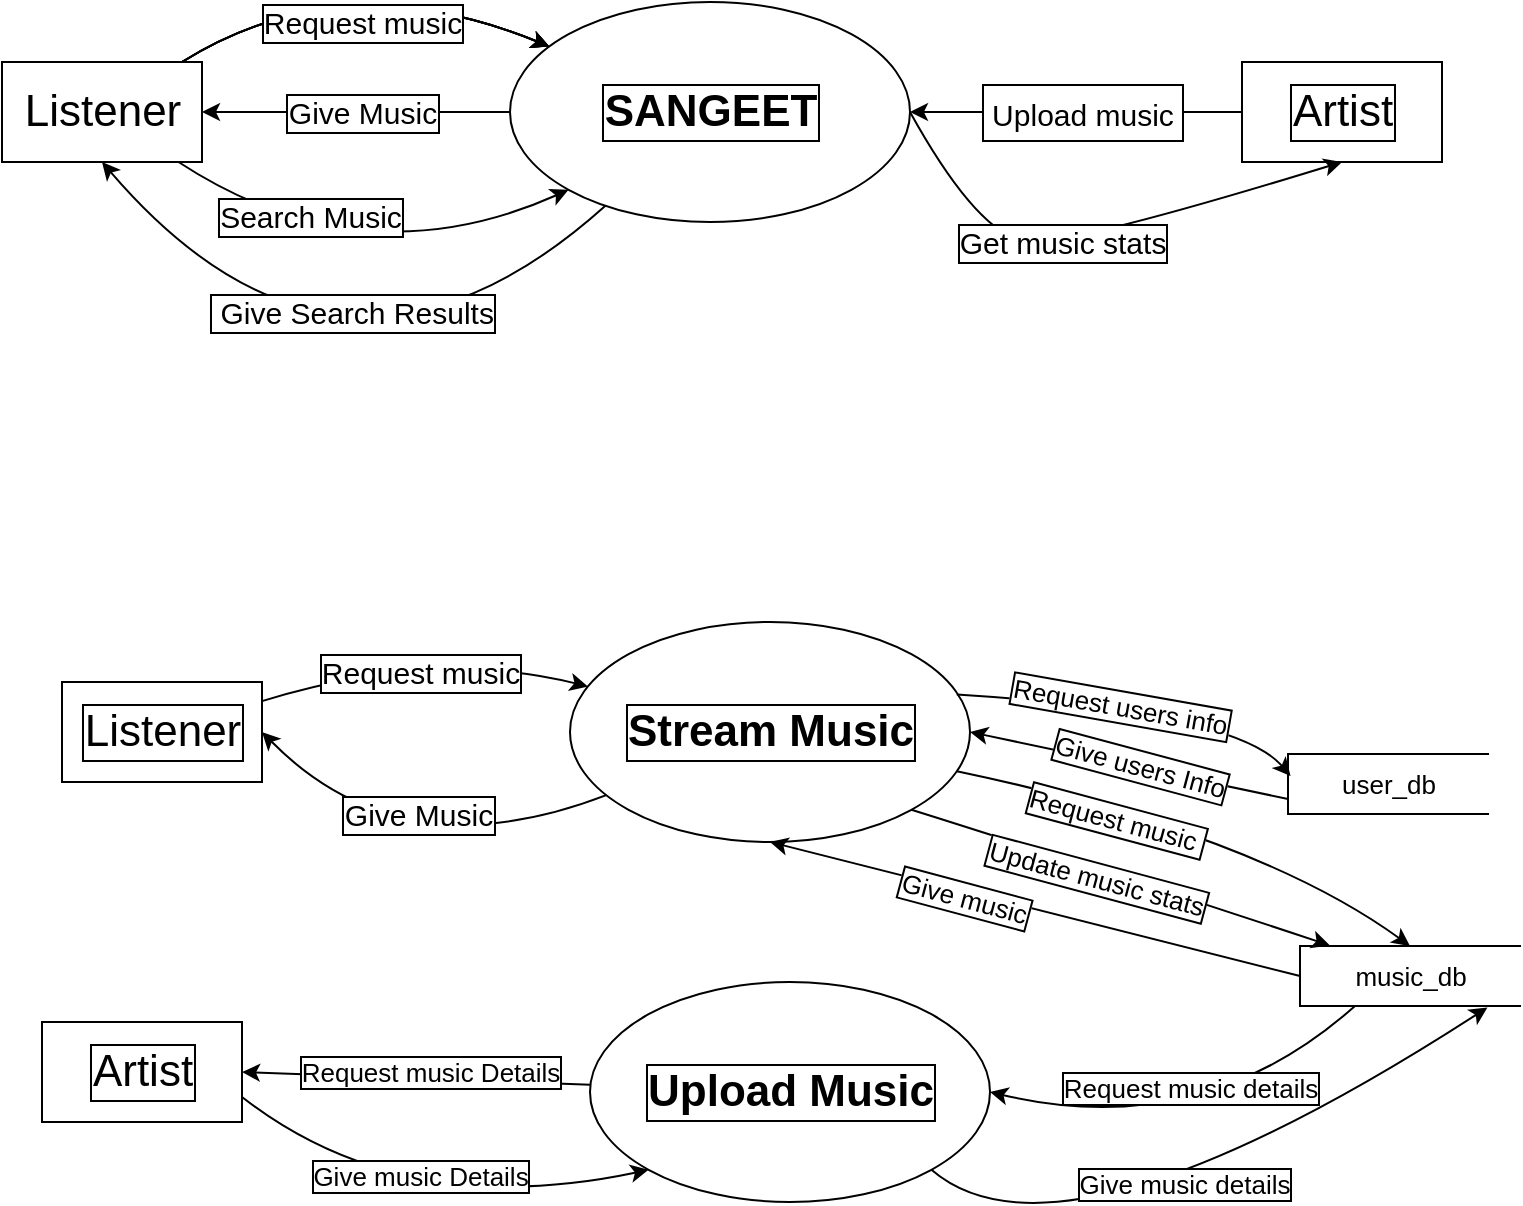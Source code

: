 <mxfile>
    <diagram id="7FHI-iyhmZ4FshymluYQ" name="Page-1">
        <mxGraphModel dx="560" dy="519" grid="0" gridSize="10" guides="1" tooltips="1" connect="1" arrows="1" fold="1" page="1" pageScale="1" pageWidth="827" pageHeight="1169" background="#ffffff" math="0" shadow="0">
            <root>
                <mxCell id="0"/>
                <mxCell id="1" parent="0"/>
                <mxCell id="8" style="edgeStyle=none;html=1;exitX=1;exitY=0.5;exitDx=0;exitDy=0;entryX=0.5;entryY=1;entryDx=0;entryDy=0;fontSize=15;curved=1;labelBackgroundColor=#FFFFFF;fontColor=#000000;labelBorderColor=default;strokeColor=#000000;fillColor=none;" parent="1" source="3" target="5" edge="1">
                    <mxGeometry relative="1" as="geometry">
                        <Array as="points">
                            <mxPoint x="530" y="250"/>
                            <mxPoint x="580" y="250"/>
                        </Array>
                    </mxGeometry>
                </mxCell>
                <mxCell id="9" value="Get music stats" style="edgeLabel;html=1;align=center;verticalAlign=middle;resizable=0;points=[];fontSize=15;labelBackgroundColor=#FFFFFF;fontColor=#000000;labelBorderColor=default;strokeColor=#000000;fillColor=none;" parent="8" vertex="1" connectable="0">
                    <mxGeometry x="-0.119" relative="1" as="geometry">
                        <mxPoint as="offset"/>
                    </mxGeometry>
                </mxCell>
                <mxCell id="13" style="edgeStyle=none;curved=1;html=1;entryX=1;entryY=0.5;entryDx=0;entryDy=0;fontSize=15;labelBackgroundColor=#FFFFFF;fontColor=#000000;labelBorderColor=default;strokeColor=#000000;" parent="1" source="3" target="4" edge="1">
                    <mxGeometry relative="1" as="geometry"/>
                </mxCell>
                <mxCell id="14" value="Give Music" style="edgeLabel;html=1;align=center;verticalAlign=middle;resizable=0;points=[];fontSize=15;labelBackgroundColor=#FFFFFF;fontColor=#000000;labelBorderColor=default;strokeColor=#000000;" parent="13" vertex="1" connectable="0">
                    <mxGeometry x="0.449" relative="1" as="geometry">
                        <mxPoint x="37" as="offset"/>
                    </mxGeometry>
                </mxCell>
                <mxCell id="19" style="edgeStyle=none;curved=1;html=1;entryX=0.5;entryY=1;entryDx=0;entryDy=0;fontSize=15;labelBackgroundColor=#FFFFFF;fontColor=#000000;labelBorderColor=default;strokeColor=#000000;" parent="1" source="3" target="4" edge="1">
                    <mxGeometry relative="1" as="geometry">
                        <Array as="points">
                            <mxPoint x="210" y="350"/>
                        </Array>
                    </mxGeometry>
                </mxCell>
                <mxCell id="21" value="&amp;nbsp;Give Search Results" style="edgeLabel;html=1;align=center;verticalAlign=middle;resizable=0;points=[];fontSize=15;labelBackgroundColor=#FFFFFF;fontColor=#000000;labelBorderColor=default;strokeColor=#000000;" parent="19" vertex="1" connectable="0">
                    <mxGeometry x="-0.281" y="-45" relative="1" as="geometry">
                        <mxPoint as="offset"/>
                    </mxGeometry>
                </mxCell>
                <mxCell id="3" value="&lt;font style=&quot;font-size: 22px;&quot;&gt;&lt;b&gt;SANGEET&lt;/b&gt;&lt;/font&gt;" style="shape=ellipse;html=1;dashed=0;whitespace=wrap;perimeter=ellipsePerimeter;labelBackgroundColor=#FFFFFF;fontColor=#000000;labelBorderColor=default;fillColor=none;strokeColor=#000000;" parent="1" vertex="1">
                    <mxGeometry x="294" y="130" width="200" height="110" as="geometry"/>
                </mxCell>
                <mxCell id="10" style="edgeStyle=none;html=1;fontSize=15;curved=1;labelBackgroundColor=#FFFFFF;fontColor=#000000;labelBorderColor=default;strokeColor=#000000;" parent="1" source="4" target="3" edge="1">
                    <mxGeometry relative="1" as="geometry">
                        <Array as="points">
                            <mxPoint x="210" y="110"/>
                        </Array>
                    </mxGeometry>
                </mxCell>
                <mxCell id="11" value="Request music" style="edgeLabel;html=1;align=center;verticalAlign=middle;resizable=0;points=[];fontSize=15;labelBackgroundColor=#FFFFFF;fontColor=#000000;labelBorderColor=default;strokeColor=#000000;" parent="10" vertex="1" connectable="0">
                    <mxGeometry x="-0.244" y="-33" relative="1" as="geometry">
                        <mxPoint x="6" y="-7" as="offset"/>
                    </mxGeometry>
                </mxCell>
                <mxCell id="17" style="edgeStyle=none;curved=1;html=1;entryX=0;entryY=1;entryDx=0;entryDy=0;fontSize=15;labelBackgroundColor=#FFFFFF;fontColor=#000000;labelBorderColor=default;strokeColor=#000000;" parent="1" source="4" target="3" edge="1">
                    <mxGeometry relative="1" as="geometry">
                        <Array as="points">
                            <mxPoint x="220" y="270"/>
                        </Array>
                    </mxGeometry>
                </mxCell>
                <mxCell id="18" value="Search Music" style="edgeLabel;html=1;align=center;verticalAlign=middle;resizable=0;points=[];fontSize=15;labelBackgroundColor=#FFFFFF;fontColor=#000000;labelBorderColor=default;strokeColor=#000000;" parent="17" vertex="1" connectable="0">
                    <mxGeometry x="-0.378" y="13" relative="1" as="geometry">
                        <mxPoint as="offset"/>
                    </mxGeometry>
                </mxCell>
                <mxCell id="4" value="Listener" style="html=1;dashed=0;whitespace=wrap;fontSize=22;labelBackgroundColor=#FFFFFF;fontColor=#000000;fillColor=none;strokeColor=#000000;" parent="1" vertex="1">
                    <mxGeometry x="40" y="160" width="100" height="50" as="geometry"/>
                </mxCell>
                <mxCell id="6" style="edgeStyle=none;html=1;entryX=1;entryY=0.5;entryDx=0;entryDy=0;fontSize=22;labelBackgroundColor=#FFFFFF;fontColor=#000000;labelBorderColor=default;strokeColor=#000000;fillColor=none;" parent="1" source="5" target="3" edge="1">
                    <mxGeometry relative="1" as="geometry"/>
                </mxCell>
                <mxCell id="7" value="&lt;font style=&quot;font-size: 15px;&quot;&gt;&amp;nbsp;Upload music&amp;nbsp;&lt;/font&gt;" style="edgeLabel;html=1;align=center;verticalAlign=middle;resizable=0;points=[];fontSize=22;labelBackgroundColor=#FFFFFF;fontColor=#000000;labelBorderColor=default;strokeColor=#000000;fillColor=none;" parent="6" vertex="1" connectable="0">
                    <mxGeometry x="0.325" y="3" relative="1" as="geometry">
                        <mxPoint x="30" y="-3" as="offset"/>
                    </mxGeometry>
                </mxCell>
                <mxCell id="5" value="Artist" style="html=1;dashed=0;whitespace=wrap;fontSize=22;labelBackgroundColor=#FFFFFF;fontColor=#000000;labelBorderColor=default;strokeColor=#000000;fillColor=none;" parent="1" vertex="1">
                    <mxGeometry x="660" y="160" width="100" height="50" as="geometry"/>
                </mxCell>
                <mxCell id="24" style="edgeStyle=none;curved=1;html=1;entryX=1;entryY=0.5;entryDx=0;entryDy=0;fontSize=15;labelBackgroundColor=#FFFFFF;fontColor=#000000;labelBorderColor=default;strokeColor=#000000;" edge="1" source="28" target="33" parent="1">
                    <mxGeometry relative="1" as="geometry">
                        <Array as="points">
                            <mxPoint x="240" y="566"/>
                        </Array>
                    </mxGeometry>
                </mxCell>
                <mxCell id="25" value="Give Music" style="edgeLabel;html=1;align=center;verticalAlign=middle;resizable=0;points=[];fontSize=15;labelBackgroundColor=#FFFFFF;fontColor=#000000;labelBorderColor=default;strokeColor=#000000;" vertex="1" connectable="0" parent="24">
                    <mxGeometry x="0.449" relative="1" as="geometry">
                        <mxPoint x="37" as="offset"/>
                    </mxGeometry>
                </mxCell>
                <mxCell id="44" style="edgeStyle=none;curved=1;html=1;entryX=0.5;entryY=0;entryDx=0;entryDy=0;fontSize=13;labelBackgroundColor=#FFFFFF;fontColor=#000000;labelBorderColor=default;strokeColor=#000000;fillColor=none;" edge="1" parent="1" source="28" target="43">
                    <mxGeometry relative="1" as="geometry">
                        <Array as="points">
                            <mxPoint x="667" y="546"/>
                        </Array>
                    </mxGeometry>
                </mxCell>
                <mxCell id="45" value="Request music&amp;nbsp;" style="edgeLabel;html=1;align=center;verticalAlign=middle;resizable=0;points=[];fontSize=13;labelBackgroundColor=#FFFFFF;fontColor=#000000;labelBorderColor=default;strokeColor=#000000;fillColor=none;rotation=15;" vertex="1" connectable="0" parent="44">
                    <mxGeometry x="-0.192" y="-15" relative="1" as="geometry">
                        <mxPoint x="-15" y="-11" as="offset"/>
                    </mxGeometry>
                </mxCell>
                <mxCell id="52" style="edgeStyle=none;curved=1;html=1;exitX=0.967;exitY=0.329;exitDx=0;exitDy=0;entryX=0.013;entryY=0.369;entryDx=0;entryDy=0;fontSize=13;labelBackgroundColor=#FFFFFF;fontColor=#000000;labelBorderColor=default;strokeColor=#000000;fillColor=none;exitPerimeter=0;entryPerimeter=0;" edge="1" parent="1" source="28" target="41">
                    <mxGeometry relative="1" as="geometry">
                        <Array as="points">
                            <mxPoint x="657" y="485"/>
                        </Array>
                    </mxGeometry>
                </mxCell>
                <mxCell id="53" value="Request users info" style="edgeLabel;html=1;align=center;verticalAlign=middle;resizable=0;points=[];fontSize=13;labelBackgroundColor=#FFFFFF;fontColor=#000000;labelBorderColor=default;strokeColor=#000000;fillColor=none;rotation=10;" vertex="1" connectable="0" parent="52">
                    <mxGeometry x="-0.301" y="11" relative="1" as="geometry">
                        <mxPoint x="17" y="12" as="offset"/>
                    </mxGeometry>
                </mxCell>
                <mxCell id="56" style="edgeStyle=none;curved=1;html=1;entryX=0.135;entryY=-0.011;entryDx=0;entryDy=0;entryPerimeter=0;fontSize=13;labelBackgroundColor=#FFFFFF;fontColor=#000000;labelBorderColor=default;strokeColor=#000000;fillColor=none;exitX=1;exitY=1;exitDx=0;exitDy=0;" edge="1" parent="1" source="28" target="43">
                    <mxGeometry relative="1" as="geometry">
                        <Array as="points">
                            <mxPoint x="578" y="560"/>
                        </Array>
                    </mxGeometry>
                </mxCell>
                <mxCell id="57" value="Update music stats" style="edgeLabel;html=1;align=center;verticalAlign=middle;resizable=0;points=[];fontSize=13;labelBackgroundColor=#FFFFFF;fontColor=#000000;labelBorderColor=default;strokeColor=#000000;fillColor=none;rotation=15;" vertex="1" connectable="0" parent="56">
                    <mxGeometry x="-0.047" y="6" relative="1" as="geometry">
                        <mxPoint x="-10" y="8" as="offset"/>
                    </mxGeometry>
                </mxCell>
                <mxCell id="28" value="&lt;font style=&quot;font-size: 22px;&quot;&gt;&lt;b&gt;Stream Music&lt;/b&gt;&lt;/font&gt;" style="shape=ellipse;html=1;dashed=0;whitespace=wrap;perimeter=ellipsePerimeter;labelBackgroundColor=#FFFFFF;fontColor=#000000;labelBorderColor=default;fillColor=none;strokeColor=#000000;" vertex="1" parent="1">
                    <mxGeometry x="324" y="440" width="200" height="110" as="geometry"/>
                </mxCell>
                <mxCell id="29" style="edgeStyle=none;html=1;fontSize=15;curved=1;labelBackgroundColor=#FFFFFF;fontColor=#000000;labelBorderColor=default;strokeColor=#000000;" edge="1" source="33" target="28" parent="1">
                    <mxGeometry relative="1" as="geometry">
                        <Array as="points">
                            <mxPoint x="256" y="453"/>
                        </Array>
                    </mxGeometry>
                </mxCell>
                <mxCell id="30" value="Request music" style="edgeLabel;html=1;align=center;verticalAlign=middle;resizable=0;points=[];fontSize=15;labelBackgroundColor=#FFFFFF;fontColor=#000000;labelBorderColor=default;strokeColor=#000000;" vertex="1" connectable="0" parent="29">
                    <mxGeometry x="-0.244" y="-33" relative="1" as="geometry">
                        <mxPoint x="8" y="-27" as="offset"/>
                    </mxGeometry>
                </mxCell>
                <mxCell id="33" value="Listener" style="html=1;dashed=0;whitespace=wrap;fontSize=22;labelBackgroundColor=#FFFFFF;fontColor=#000000;labelBorderColor=default;fillColor=none;strokeColor=#000000;" vertex="1" parent="1">
                    <mxGeometry x="70" y="470" width="100" height="50" as="geometry"/>
                </mxCell>
                <mxCell id="60" style="edgeStyle=none;curved=1;html=1;entryX=0;entryY=1;entryDx=0;entryDy=0;fontSize=13;exitX=1;exitY=0.75;exitDx=0;exitDy=0;labelBackgroundColor=#FFFFFF;fontColor=#000000;labelBorderColor=default;strokeColor=#000000;" edge="1" parent="1" source="36" target="58">
                    <mxGeometry relative="1" as="geometry">
                        <Array as="points">
                            <mxPoint x="240" y="740"/>
                        </Array>
                    </mxGeometry>
                </mxCell>
                <mxCell id="61" value="Give music Details" style="edgeLabel;html=1;align=center;verticalAlign=middle;resizable=0;points=[];fontSize=13;labelBackgroundColor=#FFFFFF;fontColor=#000000;labelBorderColor=default;strokeColor=#000000;" vertex="1" connectable="0" parent="60">
                    <mxGeometry x="-0.247" y="2" relative="1" as="geometry">
                        <mxPoint x="20" y="-12" as="offset"/>
                    </mxGeometry>
                </mxCell>
                <mxCell id="36" value="Artist" style="html=1;dashed=0;whitespace=wrap;fontSize=22;labelBackgroundColor=#FFFFFF;fontColor=#000000;labelBorderColor=default;fillColor=none;strokeColor=#000000;" vertex="1" parent="1">
                    <mxGeometry x="60" y="640" width="100" height="50" as="geometry"/>
                </mxCell>
                <mxCell id="50" style="edgeStyle=none;curved=1;html=1;entryX=1;entryY=0.5;entryDx=0;entryDy=0;fontSize=13;labelBackgroundColor=#FFFFFF;fontColor=#000000;labelBorderColor=default;strokeColor=#000000;fillColor=none;exitX=0;exitY=0.75;exitDx=0;exitDy=0;" edge="1" parent="1" source="41" target="28">
                    <mxGeometry relative="1" as="geometry"/>
                </mxCell>
                <mxCell id="51" value="Give users Info" style="edgeLabel;html=1;align=center;verticalAlign=middle;resizable=0;points=[];fontSize=13;labelBackgroundColor=#FFFFFF;fontColor=#000000;labelBorderColor=default;strokeColor=#000000;fillColor=none;rotation=15;" vertex="1" connectable="0" parent="50">
                    <mxGeometry x="0.562" y="-1" relative="1" as="geometry">
                        <mxPoint x="50" y="10" as="offset"/>
                    </mxGeometry>
                </mxCell>
                <mxCell id="41" value="user_db" style="html=1;dashed=0;whitespace=wrap;shape=partialRectangle;right=0;fontSize=13;labelBackgroundColor=#FFFFFF;fontColor=#000000;strokeColor=#000000;fillColor=none;" vertex="1" parent="1">
                    <mxGeometry x="683" y="506" width="100" height="30" as="geometry"/>
                </mxCell>
                <mxCell id="46" style="edgeStyle=none;curved=1;html=1;entryX=0.5;entryY=1;entryDx=0;entryDy=0;fontSize=13;labelBackgroundColor=#FFFFFF;fontColor=#000000;labelBorderColor=default;strokeColor=#000000;fillColor=none;exitX=0;exitY=0.5;exitDx=0;exitDy=0;" edge="1" parent="1" source="43" target="28">
                    <mxGeometry relative="1" as="geometry"/>
                </mxCell>
                <mxCell id="47" value="Give music" style="edgeLabel;html=1;align=center;verticalAlign=middle;resizable=0;points=[];fontSize=13;labelBackgroundColor=#FFFFFF;fontColor=#000000;labelBorderColor=default;strokeColor=#000000;fillColor=none;rotation=15;" vertex="1" connectable="0" parent="46">
                    <mxGeometry x="0.506" relative="1" as="geometry">
                        <mxPoint x="32" y="11" as="offset"/>
                    </mxGeometry>
                </mxCell>
                <mxCell id="43" value="music_db" style="html=1;dashed=0;whitespace=wrap;shape=partialRectangle;right=0;fontSize=13;labelBackgroundColor=#FFFFFF;fontColor=#000000;fillColor=none;strokeColor=#000000;" vertex="1" parent="1">
                    <mxGeometry x="689" y="602" width="110" height="30" as="geometry"/>
                </mxCell>
                <mxCell id="65" style="edgeStyle=none;curved=1;html=1;entryX=1;entryY=0.5;entryDx=0;entryDy=0;fontSize=13;labelBackgroundColor=#FFFFFF;fontColor=#000000;labelBorderColor=default;strokeColor=#000000;" edge="1" parent="1" source="58" target="36">
                    <mxGeometry relative="1" as="geometry"/>
                </mxCell>
                <mxCell id="66" value="Request music Details" style="edgeLabel;html=1;align=center;verticalAlign=middle;resizable=0;points=[];fontSize=13;labelBackgroundColor=#FFFFFF;fontColor=#000000;labelBorderColor=default;strokeColor=#000000;" vertex="1" connectable="0" parent="65">
                    <mxGeometry x="0.175" y="1" relative="1" as="geometry">
                        <mxPoint x="22" y="-4" as="offset"/>
                    </mxGeometry>
                </mxCell>
                <mxCell id="72" style="edgeStyle=none;curved=1;html=1;exitX=1;exitY=1;exitDx=0;exitDy=0;entryX=0.852;entryY=1.025;entryDx=0;entryDy=0;fontSize=13;labelBackgroundColor=#FFFFFF;fontColor=#000000;labelBorderColor=default;strokeColor=#000000;fillColor=none;entryPerimeter=0;" edge="1" parent="1" source="58" target="43">
                    <mxGeometry relative="1" as="geometry">
                        <Array as="points">
                            <mxPoint x="570" y="770"/>
                        </Array>
                    </mxGeometry>
                </mxCell>
                <mxCell id="73" value="Give music details" style="edgeLabel;html=1;align=center;verticalAlign=middle;resizable=0;points=[];fontSize=13;labelBackgroundColor=#FFFFFF;fontColor=#000000;labelBorderColor=default;strokeColor=#000000;fillColor=none;" vertex="1" connectable="0" parent="72">
                    <mxGeometry x="-0.581" y="6" relative="1" as="geometry">
                        <mxPoint x="68" y="-35" as="offset"/>
                    </mxGeometry>
                </mxCell>
                <mxCell id="58" value="&lt;font style=&quot;font-size: 22px;&quot;&gt;&lt;b&gt;Upload Music&lt;/b&gt;&lt;/font&gt;" style="shape=ellipse;html=1;dashed=0;whitespace=wrap;perimeter=ellipsePerimeter;labelBackgroundColor=#FFFFFF;fontColor=#000000;labelBorderColor=default;fillColor=none;strokeColor=#000000;" vertex="1" parent="1">
                    <mxGeometry x="334" y="620" width="200" height="110" as="geometry"/>
                </mxCell>
                <mxCell id="70" style="edgeStyle=none;curved=1;html=1;entryX=1;entryY=0.5;entryDx=0;entryDy=0;fontSize=13;labelBackgroundColor=#FFFFFF;fontColor=#000000;labelBorderColor=default;strokeColor=#000000;fillColor=none;exitX=0.25;exitY=1;exitDx=0;exitDy=0;" edge="1" parent="1" source="43" target="58">
                    <mxGeometry relative="1" as="geometry">
                        <Array as="points">
                            <mxPoint x="640" y="700"/>
                        </Array>
                    </mxGeometry>
                </mxCell>
                <mxCell id="71" value="Request music details" style="edgeLabel;html=1;align=center;verticalAlign=middle;resizable=0;points=[];fontSize=13;labelBackgroundColor=#FFFFFF;fontColor=#000000;labelBorderColor=default;strokeColor=#000000;fillColor=none;rotation=0;" vertex="1" connectable="0" parent="70">
                    <mxGeometry x="0.195" relative="1" as="geometry">
                        <mxPoint x="17" y="-22" as="offset"/>
                    </mxGeometry>
                </mxCell>
                <mxCell id="81" style="edgeStyle=none;html=1;fontSize=15;curved=1;labelBackgroundColor=#FFFFFF;fontColor=#000000;labelBorderColor=default;strokeColor=#000000;" edge="1" parent="1">
                    <mxGeometry relative="1" as="geometry">
                        <Array as="points">
                            <mxPoint x="210" y="110"/>
                        </Array>
                        <mxPoint x="130" y="160" as="sourcePoint"/>
                        <mxPoint x="313.697" y="152.223" as="targetPoint"/>
                    </mxGeometry>
                </mxCell>
                <mxCell id="82" value="Request music" style="edgeLabel;html=1;align=center;verticalAlign=middle;resizable=0;points=[];fontSize=15;labelBackgroundColor=#FFFFFF;fontColor=#000000;labelBorderColor=default;strokeColor=#000000;" vertex="1" connectable="0" parent="81">
                    <mxGeometry x="-0.244" y="-33" relative="1" as="geometry">
                        <mxPoint x="6" y="-7" as="offset"/>
                    </mxGeometry>
                </mxCell>
                <mxCell id="85" style="edgeStyle=none;html=1;fontSize=15;curved=1;labelBackgroundColor=#FFFFFF;fontColor=#000000;labelBorderColor=default;strokeColor=#000000;" edge="1" parent="1">
                    <mxGeometry relative="1" as="geometry">
                        <Array as="points">
                            <mxPoint x="210" y="110"/>
                        </Array>
                        <mxPoint x="130" y="160" as="sourcePoint"/>
                        <mxPoint x="313.697" y="152.223" as="targetPoint"/>
                    </mxGeometry>
                </mxCell>
                <mxCell id="86" value="Request music" style="edgeLabel;html=1;align=center;verticalAlign=middle;resizable=0;points=[];fontSize=15;labelBackgroundColor=#FFFFFF;fontColor=#000000;labelBorderColor=default;strokeColor=#000000;" vertex="1" connectable="0" parent="85">
                    <mxGeometry x="-0.244" y="-33" relative="1" as="geometry">
                        <mxPoint x="6" y="-7" as="offset"/>
                    </mxGeometry>
                </mxCell>
                <mxCell id="89" style="edgeStyle=none;html=1;fontSize=15;curved=1;labelBackgroundColor=#FFFFFF;fontColor=#000000;labelBorderColor=default;strokeColor=#000000;" edge="1" parent="1">
                    <mxGeometry relative="1" as="geometry">
                        <Array as="points">
                            <mxPoint x="210" y="110"/>
                        </Array>
                        <mxPoint x="130" y="160" as="sourcePoint"/>
                        <mxPoint x="313.697" y="152.223" as="targetPoint"/>
                    </mxGeometry>
                </mxCell>
                <mxCell id="90" value="Request music" style="edgeLabel;html=1;align=center;verticalAlign=middle;resizable=0;points=[];fontSize=15;labelBackgroundColor=#FFFFFF;fontColor=#000000;labelBorderColor=default;strokeColor=#000000;" vertex="1" connectable="0" parent="89">
                    <mxGeometry x="-0.244" y="-33" relative="1" as="geometry">
                        <mxPoint x="6" y="-7" as="offset"/>
                    </mxGeometry>
                </mxCell>
            </root>
        </mxGraphModel>
    </diagram>
</mxfile>